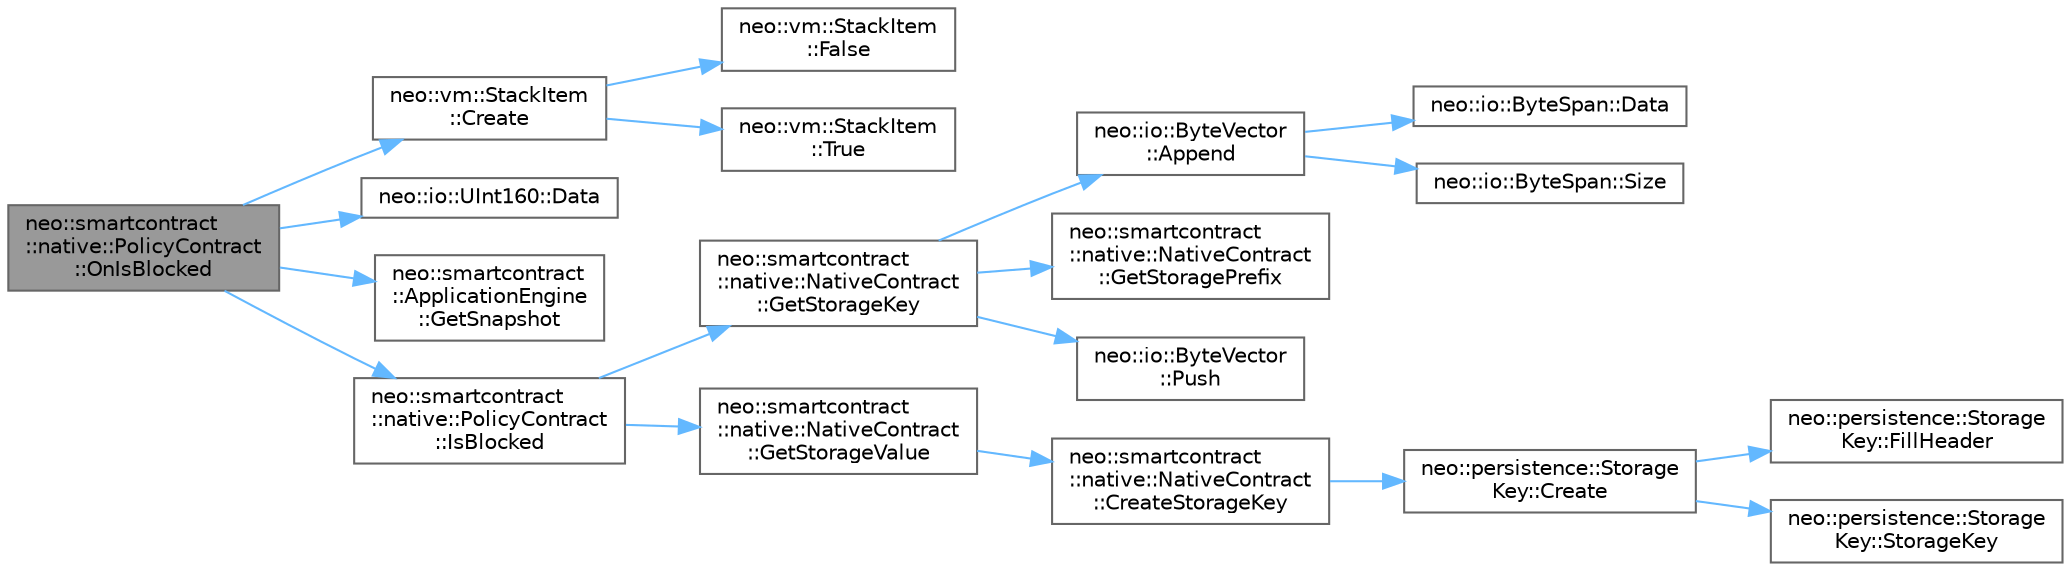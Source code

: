 digraph "neo::smartcontract::native::PolicyContract::OnIsBlocked"
{
 // LATEX_PDF_SIZE
  bgcolor="transparent";
  edge [fontname=Helvetica,fontsize=10,labelfontname=Helvetica,labelfontsize=10];
  node [fontname=Helvetica,fontsize=10,shape=box,height=0.2,width=0.4];
  rankdir="LR";
  Node1 [id="Node000001",label="neo::smartcontract\l::native::PolicyContract\l::OnIsBlocked",height=0.2,width=0.4,color="gray40", fillcolor="grey60", style="filled", fontcolor="black",tooltip="Handles the isBlocked method."];
  Node1 -> Node2 [id="edge18_Node000001_Node000002",color="steelblue1",style="solid",tooltip=" "];
  Node2 [id="Node000002",label="neo::vm::StackItem\l::Create",height=0.2,width=0.4,color="grey40", fillcolor="white", style="filled",URL="$classneo_1_1vm_1_1_stack_item.html#a1d67a8c02d58d56410378b997c2e7855",tooltip="Creates a primitive stack item."];
  Node2 -> Node3 [id="edge19_Node000002_Node000003",color="steelblue1",style="solid",tooltip=" "];
  Node3 [id="Node000003",label="neo::vm::StackItem\l::False",height=0.2,width=0.4,color="grey40", fillcolor="white", style="filled",URL="$classneo_1_1vm_1_1_stack_item.html#a759c1a70f6481936eb089083a5fa2d4e",tooltip="Gets the false stack item."];
  Node2 -> Node4 [id="edge20_Node000002_Node000004",color="steelblue1",style="solid",tooltip=" "];
  Node4 [id="Node000004",label="neo::vm::StackItem\l::True",height=0.2,width=0.4,color="grey40", fillcolor="white", style="filled",URL="$classneo_1_1vm_1_1_stack_item.html#ac5c88a02b66663d80e61942bb425391c",tooltip="Gets the true stack item."];
  Node1 -> Node5 [id="edge21_Node000001_Node000005",color="steelblue1",style="solid",tooltip=" "];
  Node5 [id="Node000005",label="neo::io::UInt160::Data",height=0.2,width=0.4,color="grey40", fillcolor="white", style="filled",URL="$classneo_1_1io_1_1_u_int160.html#ad3022981ff7dc5b1928972035b8c81e6",tooltip="Gets a pointer to the data."];
  Node1 -> Node6 [id="edge22_Node000001_Node000006",color="steelblue1",style="solid",tooltip=" "];
  Node6 [id="Node000006",label="neo::smartcontract\l::ApplicationEngine\l::GetSnapshot",height=0.2,width=0.4,color="grey40", fillcolor="white", style="filled",URL="$classneo_1_1smartcontract_1_1_application_engine.html#a4b11ba8a68aa0ac32ba0263c293ff1e4",tooltip="Gets the snapshot."];
  Node1 -> Node7 [id="edge23_Node000001_Node000007",color="steelblue1",style="solid",tooltip=" "];
  Node7 [id="Node000007",label="neo::smartcontract\l::native::PolicyContract\l::IsBlocked",height=0.2,width=0.4,color="grey40", fillcolor="white", style="filled",URL="$classneo_1_1smartcontract_1_1native_1_1_policy_contract.html#a5316adc64ee99161efd4474fa7e0c5e2",tooltip="Checks if an account is blocked."];
  Node7 -> Node8 [id="edge24_Node000007_Node000008",color="steelblue1",style="solid",tooltip=" "];
  Node8 [id="Node000008",label="neo::smartcontract\l::native::NativeContract\l::GetStorageKey",height=0.2,width=0.4,color="grey40", fillcolor="white", style="filled",URL="$classneo_1_1smartcontract_1_1native_1_1_native_contract.html#aaa080efcc4d7deced7aded7bb968cd9c",tooltip="Gets the storage key."];
  Node8 -> Node9 [id="edge25_Node000008_Node000009",color="steelblue1",style="solid",tooltip=" "];
  Node9 [id="Node000009",label="neo::io::ByteVector\l::Append",height=0.2,width=0.4,color="grey40", fillcolor="white", style="filled",URL="$classneo_1_1io_1_1_byte_vector.html#a08fe2080218bc11daedc416387e6f37e",tooltip="Appends data to the ByteVector."];
  Node9 -> Node10 [id="edge26_Node000009_Node000010",color="steelblue1",style="solid",tooltip=" "];
  Node10 [id="Node000010",label="neo::io::ByteSpan::Data",height=0.2,width=0.4,color="grey40", fillcolor="white", style="filled",URL="$classneo_1_1io_1_1_byte_span.html#a0285a19eb5cd212ecd1079e0bc5e494c",tooltip="Gets a pointer to the data."];
  Node9 -> Node11 [id="edge27_Node000009_Node000011",color="steelblue1",style="solid",tooltip=" "];
  Node11 [id="Node000011",label="neo::io::ByteSpan::Size",height=0.2,width=0.4,color="grey40", fillcolor="white", style="filled",URL="$classneo_1_1io_1_1_byte_span.html#a4a869430800a37dcbeefac6f36468fcb",tooltip="Gets the size of the ByteSpan."];
  Node8 -> Node12 [id="edge28_Node000008_Node000012",color="steelblue1",style="solid",tooltip=" "];
  Node12 [id="Node000012",label="neo::smartcontract\l::native::NativeContract\l::GetStoragePrefix",height=0.2,width=0.4,color="grey40", fillcolor="white", style="filled",URL="$classneo_1_1smartcontract_1_1native_1_1_native_contract.html#a6d9998fc6c7dbedcc447f403fddb6d08",tooltip="Gets the storage prefix."];
  Node8 -> Node13 [id="edge29_Node000008_Node000013",color="steelblue1",style="solid",tooltip=" "];
  Node13 [id="Node000013",label="neo::io::ByteVector\l::Push",height=0.2,width=0.4,color="grey40", fillcolor="white", style="filled",URL="$classneo_1_1io_1_1_byte_vector.html#a57eb840afcbc9cd7b784081f9f546dab",tooltip="Pushes a byte to the end of the ByteVector."];
  Node7 -> Node14 [id="edge30_Node000007_Node000014",color="steelblue1",style="solid",tooltip=" "];
  Node14 [id="Node000014",label="neo::smartcontract\l::native::NativeContract\l::GetStorageValue",height=0.2,width=0.4,color="grey40", fillcolor="white", style="filled",URL="$classneo_1_1smartcontract_1_1native_1_1_native_contract.html#aa8eed221a7bf2bce103f7e1fef187e6c",tooltip="Gets the storage value."];
  Node14 -> Node15 [id="edge31_Node000014_Node000015",color="steelblue1",style="solid",tooltip=" "];
  Node15 [id="Node000015",label="neo::smartcontract\l::native::NativeContract\l::CreateStorageKey",height=0.2,width=0.4,color="grey40", fillcolor="white", style="filled",URL="$classneo_1_1smartcontract_1_1native_1_1_native_contract.html#a5a9ec24cc4c1584fb00fdf32f614dbd8",tooltip="Creates a storage key with the specified prefix."];
  Node15 -> Node16 [id="edge32_Node000015_Node000016",color="steelblue1",style="solid",tooltip=" "];
  Node16 [id="Node000016",label="neo::persistence::Storage\lKey::Create",height=0.2,width=0.4,color="grey40", fillcolor="white", style="filled",URL="$classneo_1_1persistence_1_1_storage_key.html#ae7001770e96642cfdb2f878c6264bf51",tooltip="Creates a storage key with contract ID and prefix."];
  Node16 -> Node17 [id="edge33_Node000016_Node000017",color="steelblue1",style="solid",tooltip=" "];
  Node17 [id="Node000017",label="neo::persistence::Storage\lKey::FillHeader",height=0.2,width=0.4,color="grey40", fillcolor="white", style="filled",URL="$classneo_1_1persistence_1_1_storage_key.html#a4a6ee8a47d7cfb0b3802d3697ddf571f",tooltip="Fills the header (contract ID + prefix) into a span."];
  Node16 -> Node18 [id="edge34_Node000016_Node000018",color="steelblue1",style="solid",tooltip=" "];
  Node18 [id="Node000018",label="neo::persistence::Storage\lKey::StorageKey",height=0.2,width=0.4,color="grey40", fillcolor="white", style="filled",URL="$classneo_1_1persistence_1_1_storage_key.html#a26e71bde9629f81837c84d69d83fd75a",tooltip="Constructs an empty StorageKey."];
}
